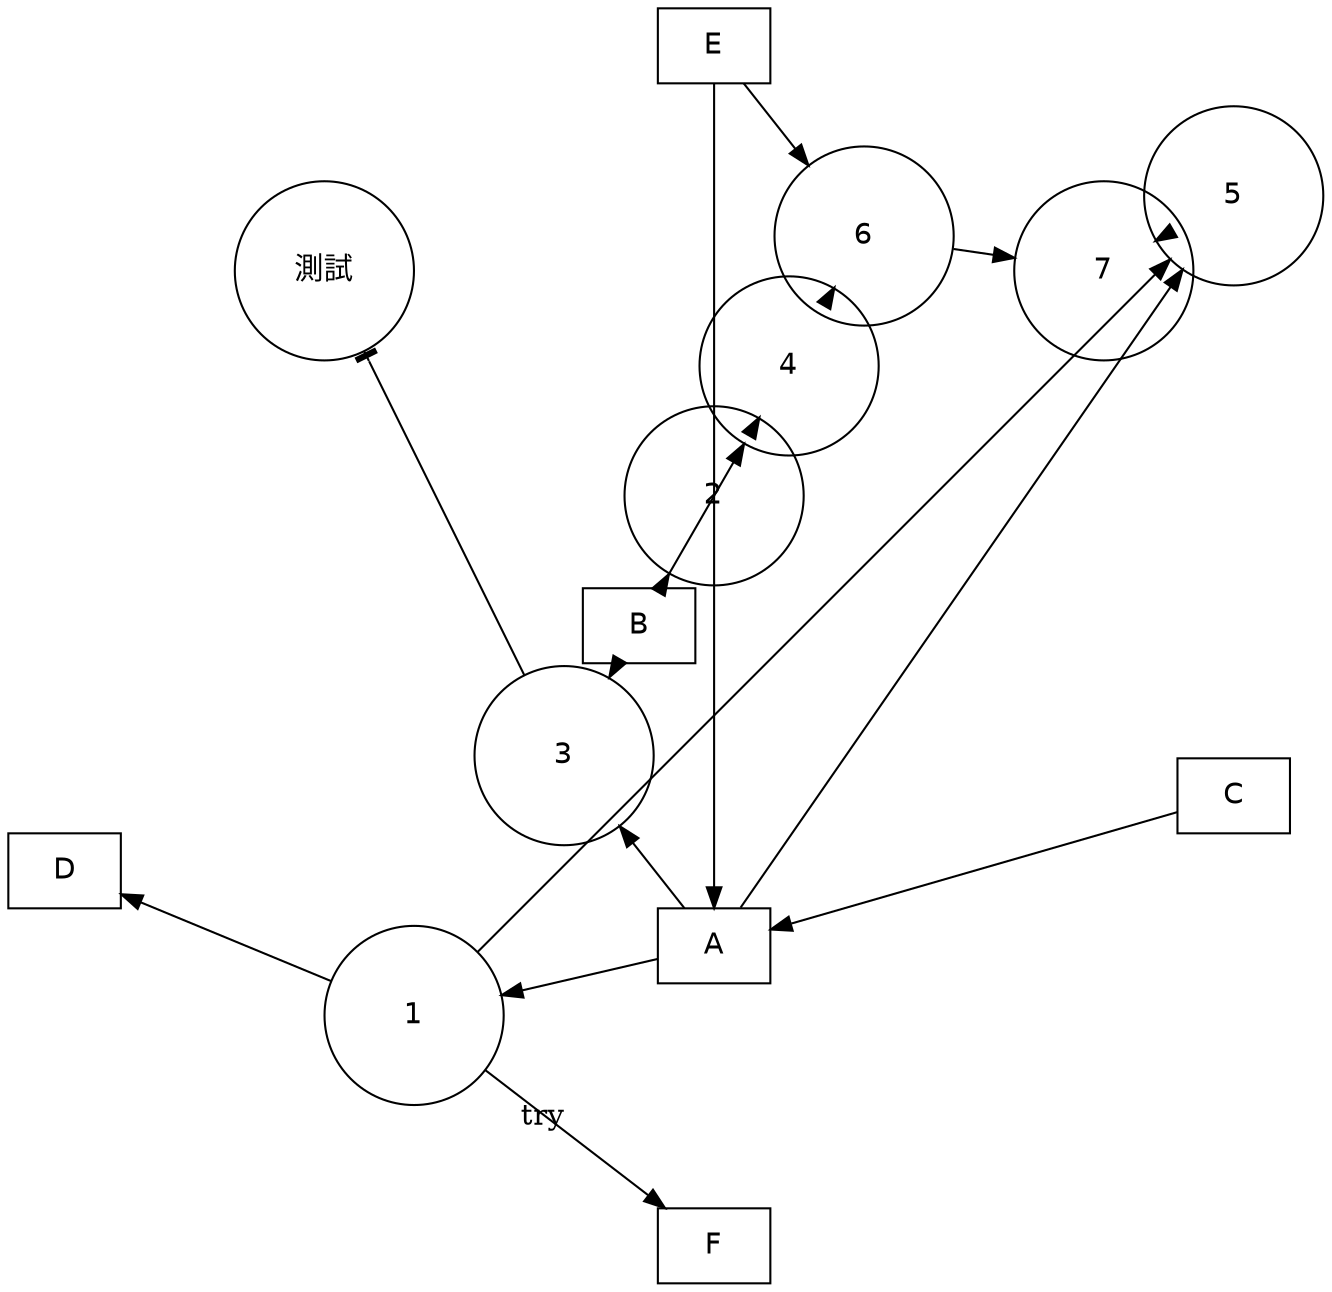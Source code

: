  #{}內，應該就是statement list，簡稱stmt_list
digraph boxes_and_circles {
  
  # a 'graph' statement
  graph [layout = twopi, overlap = true, fontsize = 10]

  # several 'node' statements
  node [shape = box,
        fontname = Helvetica]
  A; B; C; D; E; F

  node [shape = circle,
        fixedsize = true,
        width = 0.9
        height = 1.2] // sets as circles
  1; 2; 3; 4; 5; 6; 7; 測試

  subgraph {rank = same; A; B; C;}


  # several 'edge' statements
  A->{1 3 5} B->2 B->3 B->4 C->A
  1->D E->A 2->4 1->5 1->F[label = "try"]
  E->6 4->6 5->7 6->7 3->測試[arrowhead = tee]
}

